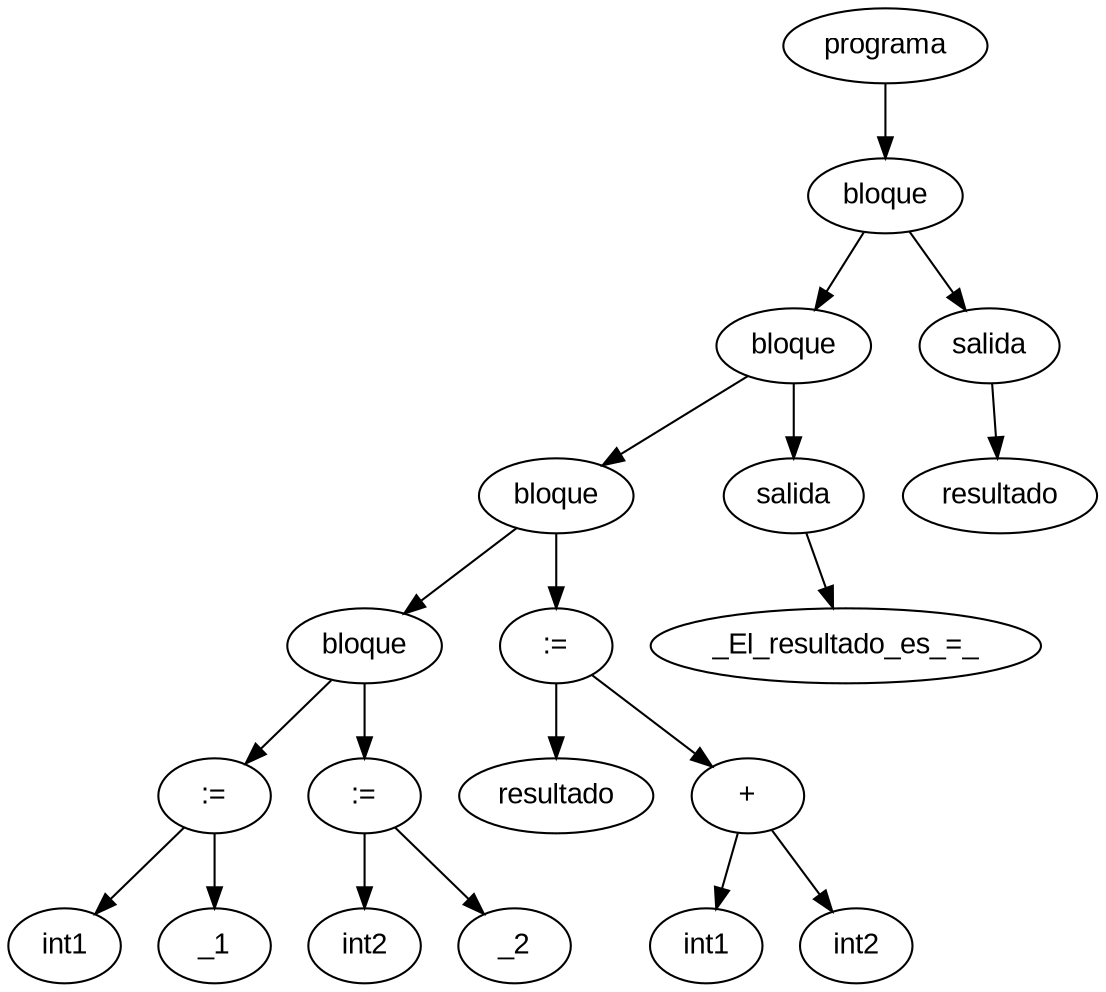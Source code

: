 digraph BST {
    node [fontname="Arial"];
id1 [label = "programa"];
id2 [label = "bloque"];
id3 [label = "bloque"];
id4 [label = "bloque"];
id5 [label = "bloque"];
id6 [label = ":="];
id7 [label = "int1"];
id6 -> id7 ;
id8 [label = "_1"];
id6 -> id8 ;
id5 -> id6 ;
id9 [label = ":="];
id10 [label = "int2"];
id9 -> id10 ;
id11 [label = "_2"];
id9 -> id11 ;
id5 -> id9 ;
id4 -> id5 ;
id12 [label = ":="];
id13 [label = "resultado"];
id12 -> id13 ;
id14 [label = "+"];
id15 [label = "int1"];
id14 -> id15 ;
id16 [label = "int2"];
id14 -> id16 ;
id12 -> id14 ;
id4 -> id12 ;
id3 -> id4 ;
id17 [label = "salida"];
id18 [label = "_El_resultado_es_=_"];
id17 -> id18 ;
id3 -> id17 ;
id2 -> id3 ;
id19 [label = "salida"];
id20 [label = "resultado"];
id19 -> id20 ;
id2 -> id19 ;
id1 -> id2 ;
}

